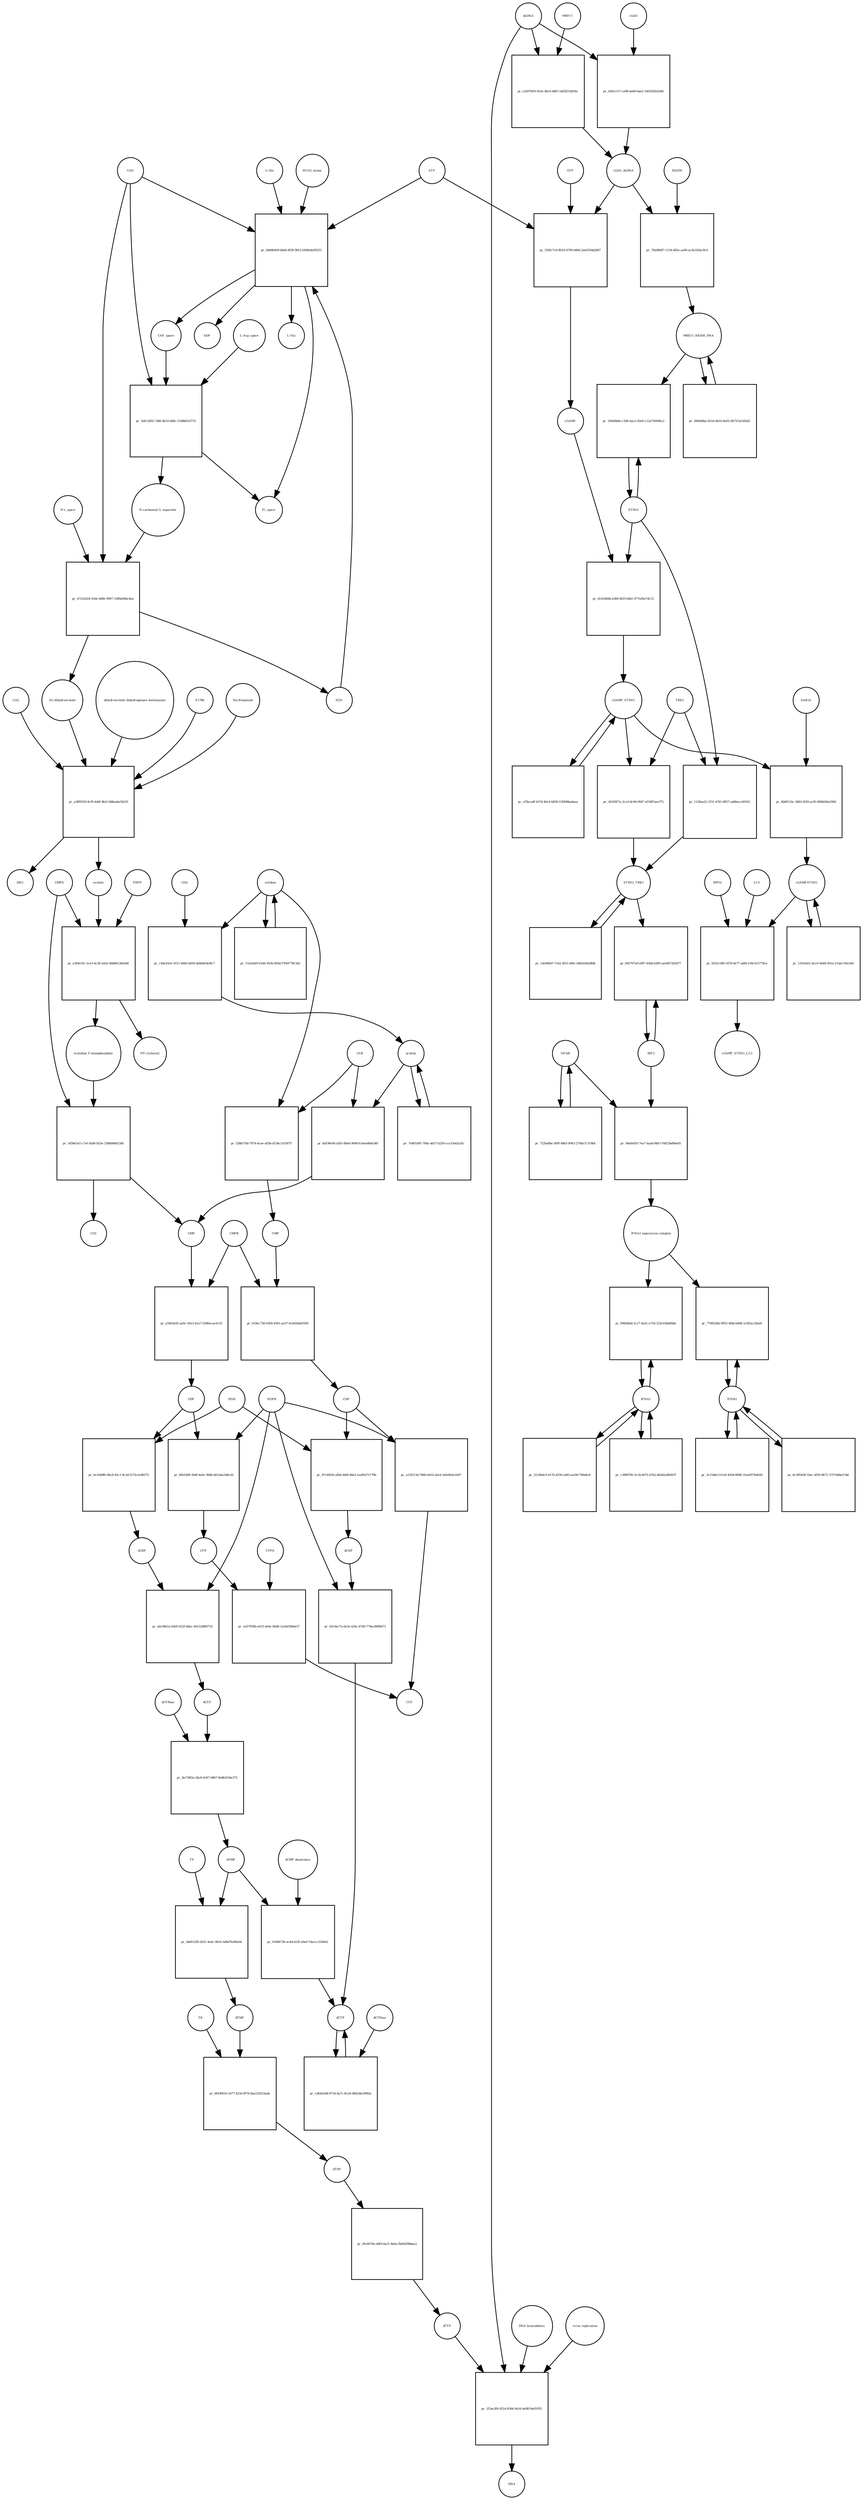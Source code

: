 strict digraph  {
"L-Gln" [annotation="", bipartite=0, cls="simple chemical", fontsize=4, label="L-Gln", shape=circle];
"pr_6b66b409-bb84-4f39-9f63-0398eda99233" [annotation="", bipartite=1, cls=process, fontsize=4, label="pr_6b66b409-bb84-4f39-9f63-0398eda99233", shape=square];
CAP_space [annotation="", bipartite=0, cls="simple chemical", fontsize=4, label=CAP_space, shape=circle];
CAD [annotation="", bipartite=0, cls=macromolecule, fontsize=4, label=CAD, shape=circle];
HCO3_minus [annotation="", bipartite=0, cls="simple chemical", fontsize=4, label=HCO3_minus, shape=circle];
H2O [annotation="", bipartite=0, cls="simple chemical", fontsize=4, label=H2O, shape=circle];
ATP [annotation="", bipartite=0, cls="simple chemical", fontsize=4, label=ATP, shape=circle];
"L-Glu" [annotation="", bipartite=0, cls="simple chemical", fontsize=4, label="L-Glu", shape=circle];
ADP [annotation="", bipartite=0, cls="simple chemical", fontsize=4, label=ADP, shape=circle];
Pi_space [annotation="", bipartite=0, cls="simple chemical", fontsize=4, label=Pi_space, shape=circle];
cytidine [annotation="", bipartite=0, cls="simple chemical", fontsize=4, label=cytidine, shape=circle];
"pr_c44c83c6-1611-4845-b659-deb6403e4fc7" [annotation="", bipartite=1, cls=process, fontsize=4, label="pr_c44c83c6-1611-4845-b659-deb6403e4fc7", shape=square];
uridine [annotation="", bipartite=0, cls="simple chemical", fontsize=4, label=uridine, shape=circle];
CDA [annotation="", bipartite=0, cls=macromolecule, fontsize=4, label=CDA, shape=circle];
"pr_bd19fe04-a563-49eb-9048-fc6eedb0e340" [annotation="", bipartite=1, cls=process, fontsize=4, label="pr_bd19fe04-a563-49eb-9048-fc6eedb0e340", shape=square];
UMP [annotation="", bipartite=0, cls="simple chemical", fontsize=4, label=UMP, shape=circle];
UCK [annotation="", bipartite=0, cls=macromolecule, fontsize=4, label=UCK, shape=circle];
"pr_f28b574d-7074-4cae-a83b-d534c2c03075" [annotation="", bipartite=1, cls=process, fontsize=4, label="pr_f28b574d-7074-4cae-a83b-d534c2c03075", shape=square];
CMP [annotation="", bipartite=0, cls="simple chemical", fontsize=4, label=CMP, shape=circle];
"pr_7e801d95-784a-4d37-b259-cca15e62a2fc" [annotation="", bipartite=1, cls=process, fontsize=4, label="pr_7e801d95-784a-4d37-b259-cca15e62a2fc", shape=square];
"pr_152e6af9-61b6-455b-905d-f7f44778c342" [annotation="", bipartite=1, cls=process, fontsize=4, label="pr_152e6af9-61b6-455b-905d-f7f44778c342", shape=square];
"pr_a5693a92-aa0c-45e3-b1a7-6286ecac0c33" [annotation="", bipartite=1, cls=process, fontsize=4, label="pr_a5693a92-aa0c-45e3-b1a7-6286ecac0c33", shape=square];
UDP [annotation="", bipartite=0, cls="simple chemical", fontsize=4, label=UDP, shape=circle];
CMPK [annotation="", bipartite=0, cls=macromolecule, fontsize=4, label=CMPK, shape=circle];
"pr_619ec738-0309-4591-ae57-0cb928a85930" [annotation="", bipartite=1, cls=process, fontsize=4, label="pr_619ec738-0309-4591-ae57-0cb928a85930", shape=square];
CDP [annotation="", bipartite=0, cls="simple chemical", fontsize=4, label=CDP, shape=circle];
"pr_6fb32bff-5b4f-4edc-964b-461abe248cd3" [annotation="", bipartite=1, cls=process, fontsize=4, label="pr_6fb32bff-5b4f-4edc-964b-461abe248cd3", shape=square];
UTP [annotation="", bipartite=0, cls="simple chemical", fontsize=4, label=UTP, shape=circle];
NDPK [annotation="", bipartite=0, cls=macromolecule, fontsize=4, label=NDPK, shape=circle];
"pr_a12f313d-7666-4435-ab1d-3afe8b2e1b07" [annotation="", bipartite=1, cls=process, fontsize=4, label="pr_a12f313d-7666-4435-ab1d-3afe8b2e1b07", shape=square];
CTP [annotation="", bipartite=0, cls="simple chemical", fontsize=4, label=CTP, shape=circle];
"pr_ea57959b-e015-4e0e-84d8-1a2de50b0e37" [annotation="", bipartite=1, cls=process, fontsize=4, label="pr_ea57959b-e015-4e0e-84d8-1a2de50b0e37", shape=square];
CTPS [annotation="", bipartite=0, cls=macromolecule, fontsize=4, label=CTPS, shape=circle];
"pr_6c1649fb-9bc8-45c1-8c2d-f272cee96375" [annotation="", bipartite=1, cls=process, fontsize=4, label="pr_6c1649fb-9bc8-45c1-8c2d-f272cee96375", shape=square];
dUDP [annotation="", bipartite=0, cls="simple chemical", fontsize=4, label=dUDP, shape=circle];
RNR [annotation="", bipartite=0, cls=macromolecule, fontsize=4, label=RNR, shape=circle];
"pr_abc94b1a-6420-452f-8dec-44133df80732" [annotation="", bipartite=1, cls=process, fontsize=4, label="pr_abc94b1a-6420-452f-8dec-44133df80732", shape=square];
dUTP [annotation="", bipartite=0, cls="simple chemical", fontsize=4, label=dUTP, shape=circle];
dCDP [annotation="", bipartite=0, cls="simple chemical", fontsize=4, label=dCDP, shape=circle];
"pr_d3c0ec7e-6e3e-434c-b740-778ec8068471" [annotation="", bipartite=1, cls=process, fontsize=4, label="pr_d3c0ec7e-6e3e-434c-b740-778ec8068471", shape=square];
dCTP [annotation="", bipartite=0, cls="simple chemical", fontsize=4, label=dCTP, shape=circle];
"pr_97c84f26-afb4-446f-9da3-1eefb371179b" [annotation="", bipartite=1, cls=process, fontsize=4, label="pr_97c84f26-afb4-446f-9da3-1eefb371179b", shape=square];
"pr_8a739f2a-2bc8-4347-b867-8e8b1f16e375" [annotation="", bipartite=1, cls=process, fontsize=4, label="pr_8a739f2a-2bc8-4347-b867-8e8b1f16e375", shape=square];
dUMP [annotation="", bipartite=0, cls="simple chemical", fontsize=4, label=dUMP, shape=circle];
dUTPase [annotation="", bipartite=0, cls=macromolecule, fontsize=4, label=dUTPase, shape=circle];
"pr_cd642e08-8754-4a7c-8ce9-d9d1dbc9082e" [annotation="", bipartite=1, cls=process, fontsize=4, label="pr_cd642e08-8754-4a7c-8ce9-d9d1dbc9082e", shape=square];
dCTPase [annotation="", bipartite=0, cls=macromolecule, fontsize=4, label=dCTPase, shape=circle];
"pr_01894726-ac6d-422f-a9e0-7da1cc339e62" [annotation="", bipartite=1, cls=process, fontsize=4, label="pr_01894726-ac6d-422f-a9e0-7da1cc339e62", shape=square];
"dCMP deaminase" [annotation="", bipartite=0, cls=macromolecule, fontsize=4, label="dCMP deaminase", shape=circle];
"pr_0dd512fb-2b31-4edc-9616-5dbd7b2f8e04" [annotation="", bipartite=1, cls=process, fontsize=4, label="pr_0dd512fb-2b31-4edc-9616-5dbd7b2f8e04", shape=square];
dTMP [annotation="", bipartite=0, cls="simple chemical", fontsize=4, label=dTMP, shape=circle];
TS [annotation="", bipartite=0, cls=macromolecule, fontsize=4, label=TS, shape=circle];
"pr_6f439810-1b77-4250-8f78-8ae229210ada" [annotation="", bipartite=1, cls=process, fontsize=4, label="pr_6f439810-1b77-4250-8f78-8ae229210ada", shape=square];
dTDP [annotation="", bipartite=0, cls="simple chemical", fontsize=4, label=dTDP, shape=circle];
TK [annotation="", bipartite=0, cls=macromolecule, fontsize=4, label=TK, shape=circle];
"pr_f0c6079e-d4f9-4a31-8ebe-fb042f98bee2" [annotation="", bipartite=1, cls=process, fontsize=4, label="pr_f0c6079e-d4f9-4a31-8ebe-fb042f98bee2", shape=square];
dTTP [annotation="", bipartite=0, cls="simple chemical", fontsize=4, label=dTTP, shape=circle];
dsDNA [annotation="", bipartite=0, cls="simple chemical", fontsize=4, label=dsDNA, shape=circle];
"pr_03fa1157-ce98-4a00-bae5-34932fd32446" [annotation="", bipartite=1, cls=process, fontsize=4, label="pr_03fa1157-ce98-4a00-bae5-34932fd32446", shape=square];
cGAS [annotation="", bipartite=0, cls=macromolecule, fontsize=4, label=cGAS, shape=circle];
cGAS_dsDNA [annotation="", bipartite=0, cls=complex, fontsize=4, label=cGAS_dsDNA, shape=circle];
"pr_556fc7c9-8010-4709-b48d-2ee6354ab967" [annotation="", bipartite=1, cls=process, fontsize=4, label="pr_556fc7c9-8010-4709-b48d-2ee6354ab967", shape=square];
GTP [annotation="", bipartite=0, cls="simple chemical", fontsize=4, label=GTP, shape=circle];
cGAMP [annotation="", bipartite=0, cls="simple chemical", fontsize=4, label=cGAMP, shape=circle];
"pr_d14340dd-a584-4f25-b4b1-677ed5a7dc12" [annotation="", bipartite=1, cls=process, fontsize=4, label="pr_d14340dd-a584-4f25-b4b1-677ed5a7dc12", shape=square];
STING [annotation="", bipartite=0, cls="macromolecule multimer", fontsize=4, label=STING, shape=circle];
cGAMP_STING [annotation="", bipartite=0, cls=complex, fontsize=4, label=cGAMP_STING, shape=circle];
TBK1 [annotation="", bipartite=0, cls=macromolecule, fontsize=4, label=TBK1, shape=circle];
"pr_3610957a-2ccd-4c94-9947-af1987aecf75" [annotation="", bipartite=1, cls=process, fontsize=4, label="pr_3610957a-2ccd-4c94-9947-af1987aecf75", shape=square];
STING_TBK1 [annotation="", bipartite=0, cls=complex, fontsize=4, label=STING_TBK1, shape=circle];
"pr_cf5bcadf-b37d-4bc4-b858-15f409badaea" [annotation="", bipartite=1, cls=process, fontsize=4, label="pr_cf5bcadf-b37d-4bc4-b858-15f409badaea", shape=square];
"pr_14e06b97-7c62-4f15-940c-b9fa026a9fdb" [annotation="", bipartite=1, cls=process, fontsize=4, label="pr_14e06b97-7c62-4f15-940c-b9fa026a9fdb", shape=square];
"NF-kB" [annotation="", bipartite=0, cls=complex, fontsize=4, label="NF-kB", shape=circle];
"pr_7220a8bc-8f0f-4865-8943-2748a7c319b4" [annotation="", bipartite=1, cls=process, fontsize=4, label="pr_7220a8bc-8f0f-4865-8943-2748a7c319b4", shape=square];
IFNA1 [annotation="", bipartite=0, cls="nucleic acid feature", fontsize=4, label=IFNA1, shape=circle];
"pr_c38f8785-3c18-4072-b7b2-4b2eb20b5b7f" [annotation="", bipartite=1, cls=process, fontsize=4, label="pr_c38f8785-3c18-4072-b7b2-4b2eb20b5b7f", shape=square];
IFNB1 [annotation="", bipartite=0, cls="nucleic acid feature", fontsize=4, label=IFNB1, shape=circle];
"pr_8c385458-55ec-4f59-8b71-3757d48e27dd" [annotation="", bipartite=1, cls=process, fontsize=4, label="pr_8c385458-55ec-4f59-8b71-3757d48e27dd", shape=square];
"pr_31336dc0-417b-4256-a945-aa59c790a8c8" [annotation="", bipartite=1, cls=process, fontsize=4, label="pr_31336dc0-417b-4256-a945-aa59c790a8c8", shape=square];
"pr_3c1546c5-fce0-4504-8006-31ae937b4026" [annotation="", bipartite=1, cls=process, fontsize=4, label="pr_3c1546c5-fce0-4504-8006-31ae937b4026", shape=square];
"pr_779d526b-9955-4f8d-b498-1c6f2ec20ed5" [annotation="", bipartite=1, cls=process, fontsize=4, label="pr_779d526b-9955-4f8d-b498-1c6f2ec20ed5", shape=square];
"IFNA1 expression complex" [annotation="", bipartite=0, cls=complex, fontsize=4, label="IFNA1 expression complex", shape=circle];
"cGAMP-STING" [annotation="", bipartite=0, cls=complex, fontsize=4, label="cGAMP-STING", shape=circle];
"pr_1255e621-dcc6-4444-951a-27abc7efe1b0" [annotation="", bipartite=1, cls=process, fontsize=4, label="pr_1255e621-dcc6-4444-951a-27abc7efe1b0", shape=square];
"pr_e3207b93-053e-48c0-b887-ebf3f214818c" [annotation="", bipartite=1, cls=process, fontsize=4, label="pr_e3207b93-053e-48c0-b887-ebf3f214818c", shape=square];
MRE11 [annotation="", bipartite=0, cls="macromolecule multimer", fontsize=4, label=MRE11, shape=circle];
RAD50 [annotation="", bipartite=0, cls="macromolecule multimer", fontsize=4, label=RAD50, shape=circle];
"pr_78a08687-1134-485e-aa90-ac9e320ac8c4" [annotation="", bipartite=1, cls=process, fontsize=4, label="pr_78a08687-1134-485e-aa90-ac9e320ac8c4", shape=square];
MRE11_RAD50_DNA [annotation="", bipartite=0, cls=complex, fontsize=4, label=MRE11_RAD50_DNA, shape=circle];
IRF3 [annotation="", bipartite=0, cls="macromolecule multimer", fontsize=4, label=IRF3, shape=circle];
"pr_605707a9-e0f7-456d-b385-aea9b7202077" [annotation="", bipartite=1, cls=process, fontsize=4, label="pr_605707a9-e0f7-456d-b385-aea9b7202077", shape=square];
"pr_6b8911bc-3b83-4f28-acf6-496bfd4e299d" [annotation="", bipartite=1, cls=process, fontsize=4, label="pr_6b8911bc-3b83-4f28-acf6-496bfd4e299d", shape=square];
SAR1A [annotation="", bipartite=0, cls=macromolecule, fontsize=4, label=SAR1A, shape=circle];
"pr_50321580-547b-4e77-ab6f-e39c415779ce" [annotation="", bipartite=1, cls=process, fontsize=4, label="pr_50321580-547b-4e77-ab6f-e39c415779ce", shape=square];
LC3 [annotation="", bipartite=0, cls=macromolecule, fontsize=4, label=LC3, shape=circle];
cGAMP_STING_LC3 [annotation="", bipartite=0, cls=complex, fontsize=4, label=cGAMP_STING_LC3, shape=circle];
WIPI2 [annotation="", bipartite=0, cls=macromolecule, fontsize=4, label=WIPI2, shape=circle];
"pr_294d9b8e-c296-4ace-92e8-c12e756046c2" [annotation="", bipartite=1, cls=process, fontsize=4, label="pr_294d9b8e-c296-4ace-92e8-c12e756046c2", shape=square];
"pr_1128ae22-1f31-4741-8857-ad4becc60555" [annotation="", bipartite=1, cls=process, fontsize=4, label="pr_1128ae22-1f31-4741-8857-ad4becc60555", shape=square];
"pr_680d4fba-851b-4b16-8e05-0b7552e582d2" [annotation="", bipartite=1, cls=process, fontsize=4, label="pr_680d4fba-851b-4b16-8e05-0b7552e582d2", shape=square];
"pr_5d412855-7d8f-4b33-b89c-5188b03cf71f" [annotation="", bipartite=1, cls=process, fontsize=4, label="pr_5d412855-7d8f-4b33-b89c-5188b03cf71f", shape=square];
"N-carbamoyl-L-aspartate" [annotation="", bipartite=0, cls="simple chemical", fontsize=4, label="N-carbamoyl-L-aspartate", shape=circle];
"L-Asp_space" [annotation="", bipartite=0, cls="simple chemical", fontsize=4, label="L-Asp_space", shape=circle];
"pr_472cb224-41de-4d8e-9007-5380a66bcdea" [annotation="", bipartite=1, cls=process, fontsize=4, label="pr_472cb224-41de-4d8e-9007-5380a66bcdea", shape=square];
"(S)-dihydroorotate" [annotation="", bipartite=0, cls="simple chemical", fontsize=4, label="(S)-dihydroorotate", shape=circle];
"H+_space" [annotation="", bipartite=0, cls="simple chemical", fontsize=4, label="H+_space", shape=circle];
"pr_a36f0320-8cf9-44df-8fe5-b88aabe5b535" [annotation="", bipartite=1, cls=process, fontsize=4, label="pr_a36f0320-8cf9-44df-8fe5-b88aabe5b535", shape=square];
orotate [annotation="", bipartite=0, cls="simple chemical", fontsize=4, label=orotate, shape=circle];
"dihydroorotate dehydrogenase holoenzyme" [annotation="", bipartite=0, cls="simple chemical", fontsize=4, label="dihydroorotate dehydrogenase holoenzyme", shape=circle];
P1788 [annotation="", bipartite=0, cls="simple chemical", fontsize=4, label=P1788, shape=circle];
Teriflunomide [annotation="", bipartite=0, cls="simple chemical", fontsize=4, label=Teriflunomide, shape=circle];
CoQ [annotation="", bipartite=0, cls="simple chemical", fontsize=4, label=CoQ, shape=circle];
QH2 [annotation="", bipartite=0, cls="simple chemical", fontsize=4, label=QH2, shape=circle];
"pr_e3f4e10c-2ce3-4c26-a42e-0bb96128a040" [annotation="", bipartite=1, cls=process, fontsize=4, label="pr_e3f4e10c-2ce3-4c26-a42e-0bb96128a040", shape=square];
"orotidine 5'-monophosphate" [annotation="", bipartite=0, cls="simple chemical", fontsize=4, label="orotidine 5'-monophosphate", shape=circle];
UMPS [annotation="", bipartite=0, cls="macromolecule multimer", fontsize=4, label=UMPS, shape=circle];
PRPP [annotation="", bipartite=0, cls="simple chemical", fontsize=4, label=PRPP, shape=circle];
"PPi [cytosol]" [annotation="", bipartite=0, cls="simple chemical", fontsize=4, label="PPi [cytosol]", shape=circle];
"pr_5458e5e5-c7ef-45d6-b53e-3388b89d1240" [annotation="", bipartite=1, cls=process, fontsize=4, label="pr_5458e5e5-c7ef-45d6-b53e-3388b89d1240", shape=square];
CO2 [annotation="", bipartite=0, cls="simple chemical", fontsize=4, label=CO2, shape=circle];
"pr_1f2ae3f4-021d-456d-9a54-4e0819e01055" [annotation="", bipartite=1, cls=process, fontsize=4, label="pr_1f2ae3f4-021d-456d-9a54-4e0819e01055", shape=square];
DNA [annotation="", bipartite=0, cls="nucleic acid feature", fontsize=4, label=DNA, shape=circle];
"DNA biosynthesis" [annotation="urn_miriam_obo.go_GO%3A0071897", bipartite=0, cls=phenotype, fontsize=4, label="DNA biosynthesis", shape=circle];
"virus replication" [annotation="", bipartite=0, cls=phenotype, fontsize=4, label="virus replication", shape=circle];
"pr_f96f4b6d-2c27-4a31-a750-523c93bd06bb" [annotation="", bipartite=1, cls=process, fontsize=4, label="pr_f96f4b6d-2c27-4a31-a750-523c93bd06bb", shape=square];
"pr_94a6ef03-7ea7-4aa8-88a7-f4823bd96e65" [annotation="", bipartite=1, cls=process, fontsize=4, label="pr_94a6ef03-7ea7-4aa8-88a7-f4823bd96e65", shape=square];
"L-Gln" -> "pr_6b66b409-bb84-4f39-9f63-0398eda99233"  [annotation="", interaction_type=consumption];
"pr_6b66b409-bb84-4f39-9f63-0398eda99233" -> CAP_space  [annotation="", interaction_type=production];
"pr_6b66b409-bb84-4f39-9f63-0398eda99233" -> "L-Glu"  [annotation="", interaction_type=production];
"pr_6b66b409-bb84-4f39-9f63-0398eda99233" -> ADP  [annotation="", interaction_type=production];
"pr_6b66b409-bb84-4f39-9f63-0398eda99233" -> Pi_space  [annotation="", interaction_type=production];
CAP_space -> "pr_5d412855-7d8f-4b33-b89c-5188b03cf71f"  [annotation="", interaction_type=consumption];
CAD -> "pr_6b66b409-bb84-4f39-9f63-0398eda99233"  [annotation=urn_miriam_reactome_REACT_1698, interaction_type=catalysis];
CAD -> "pr_5d412855-7d8f-4b33-b89c-5188b03cf71f"  [annotation=urn_miriam_reactome_REACT_1698, interaction_type=catalysis];
CAD -> "pr_472cb224-41de-4d8e-9007-5380a66bcdea"  [annotation=urn_miriam_reactome_REACT_1698, interaction_type=catalysis];
HCO3_minus -> "pr_6b66b409-bb84-4f39-9f63-0398eda99233"  [annotation="", interaction_type=consumption];
H2O -> "pr_6b66b409-bb84-4f39-9f63-0398eda99233"  [annotation="", interaction_type=consumption];
ATP -> "pr_6b66b409-bb84-4f39-9f63-0398eda99233"  [annotation="", interaction_type=consumption];
ATP -> "pr_556fc7c9-8010-4709-b48d-2ee6354ab967"  [annotation="", interaction_type=consumption];
cytidine -> "pr_c44c83c6-1611-4845-b659-deb6403e4fc7"  [annotation="", interaction_type=consumption];
cytidine -> "pr_f28b574d-7074-4cae-a83b-d534c2c03075"  [annotation="", interaction_type=consumption];
cytidine -> "pr_152e6af9-61b6-455b-905d-f7f44778c342"  [annotation="", interaction_type=consumption];
"pr_c44c83c6-1611-4845-b659-deb6403e4fc7" -> uridine  [annotation="", interaction_type=production];
uridine -> "pr_bd19fe04-a563-49eb-9048-fc6eedb0e340"  [annotation="", interaction_type=consumption];
uridine -> "pr_7e801d95-784a-4d37-b259-cca15e62a2fc"  [annotation="", interaction_type=consumption];
CDA -> "pr_c44c83c6-1611-4845-b659-deb6403e4fc7"  [annotation="", interaction_type=catalysis];
"pr_bd19fe04-a563-49eb-9048-fc6eedb0e340" -> UMP  [annotation="", interaction_type=production];
UMP -> "pr_a5693a92-aa0c-45e3-b1a7-6286ecac0c33"  [annotation="", interaction_type=consumption];
UCK -> "pr_bd19fe04-a563-49eb-9048-fc6eedb0e340"  [annotation="", interaction_type=catalysis];
UCK -> "pr_f28b574d-7074-4cae-a83b-d534c2c03075"  [annotation="", interaction_type=catalysis];
"pr_f28b574d-7074-4cae-a83b-d534c2c03075" -> CMP  [annotation="", interaction_type=production];
CMP -> "pr_619ec738-0309-4591-ae57-0cb928a85930"  [annotation="", interaction_type=consumption];
"pr_7e801d95-784a-4d37-b259-cca15e62a2fc" -> uridine  [annotation="", interaction_type=production];
"pr_152e6af9-61b6-455b-905d-f7f44778c342" -> cytidine  [annotation="", interaction_type=production];
"pr_a5693a92-aa0c-45e3-b1a7-6286ecac0c33" -> UDP  [annotation="", interaction_type=production];
UDP -> "pr_6fb32bff-5b4f-4edc-964b-461abe248cd3"  [annotation="", interaction_type=consumption];
UDP -> "pr_6c1649fb-9bc8-45c1-8c2d-f272cee96375"  [annotation="", interaction_type=consumption];
CMPK -> "pr_a5693a92-aa0c-45e3-b1a7-6286ecac0c33"  [annotation="", interaction_type=catalysis];
CMPK -> "pr_619ec738-0309-4591-ae57-0cb928a85930"  [annotation="", interaction_type=catalysis];
"pr_619ec738-0309-4591-ae57-0cb928a85930" -> CDP  [annotation="", interaction_type=production];
CDP -> "pr_a12f313d-7666-4435-ab1d-3afe8b2e1b07"  [annotation="", interaction_type=consumption];
CDP -> "pr_97c84f26-afb4-446f-9da3-1eefb371179b"  [annotation="", interaction_type=consumption];
"pr_6fb32bff-5b4f-4edc-964b-461abe248cd3" -> UTP  [annotation="", interaction_type=production];
UTP -> "pr_ea57959b-e015-4e0e-84d8-1a2de50b0e37"  [annotation="", interaction_type=consumption];
NDPK -> "pr_6fb32bff-5b4f-4edc-964b-461abe248cd3"  [annotation="", interaction_type=catalysis];
NDPK -> "pr_a12f313d-7666-4435-ab1d-3afe8b2e1b07"  [annotation="", interaction_type=catalysis];
NDPK -> "pr_abc94b1a-6420-452f-8dec-44133df80732"  [annotation="", interaction_type=catalysis];
NDPK -> "pr_d3c0ec7e-6e3e-434c-b740-778ec8068471"  [annotation="", interaction_type=catalysis];
"pr_a12f313d-7666-4435-ab1d-3afe8b2e1b07" -> CTP  [annotation="", interaction_type=production];
"pr_ea57959b-e015-4e0e-84d8-1a2de50b0e37" -> CTP  [annotation="", interaction_type=production];
CTPS -> "pr_ea57959b-e015-4e0e-84d8-1a2de50b0e37"  [annotation="", interaction_type=catalysis];
"pr_6c1649fb-9bc8-45c1-8c2d-f272cee96375" -> dUDP  [annotation="", interaction_type=production];
dUDP -> "pr_abc94b1a-6420-452f-8dec-44133df80732"  [annotation="", interaction_type=consumption];
RNR -> "pr_6c1649fb-9bc8-45c1-8c2d-f272cee96375"  [annotation="", interaction_type=catalysis];
RNR -> "pr_97c84f26-afb4-446f-9da3-1eefb371179b"  [annotation="", interaction_type=catalysis];
"pr_abc94b1a-6420-452f-8dec-44133df80732" -> dUTP  [annotation="", interaction_type=production];
dUTP -> "pr_8a739f2a-2bc8-4347-b867-8e8b1f16e375"  [annotation="", interaction_type=consumption];
dCDP -> "pr_d3c0ec7e-6e3e-434c-b740-778ec8068471"  [annotation="", interaction_type=consumption];
"pr_d3c0ec7e-6e3e-434c-b740-778ec8068471" -> dCTP  [annotation="", interaction_type=production];
dCTP -> "pr_cd642e08-8754-4a7c-8ce9-d9d1dbc9082e"  [annotation="", interaction_type=consumption];
"pr_97c84f26-afb4-446f-9da3-1eefb371179b" -> dCDP  [annotation="", interaction_type=production];
"pr_8a739f2a-2bc8-4347-b867-8e8b1f16e375" -> dUMP  [annotation="", interaction_type=production];
dUMP -> "pr_01894726-ac6d-422f-a9e0-7da1cc339e62"  [annotation="", interaction_type=consumption];
dUMP -> "pr_0dd512fb-2b31-4edc-9616-5dbd7b2f8e04"  [annotation="", interaction_type=consumption];
dUTPase -> "pr_8a739f2a-2bc8-4347-b867-8e8b1f16e375"  [annotation="", interaction_type=catalysis];
"pr_cd642e08-8754-4a7c-8ce9-d9d1dbc9082e" -> dCTP  [annotation="", interaction_type=production];
dCTPase -> "pr_cd642e08-8754-4a7c-8ce9-d9d1dbc9082e"  [annotation="", interaction_type=catalysis];
"pr_01894726-ac6d-422f-a9e0-7da1cc339e62" -> dCTP  [annotation="", interaction_type=production];
"dCMP deaminase" -> "pr_01894726-ac6d-422f-a9e0-7da1cc339e62"  [annotation="", interaction_type=catalysis];
"pr_0dd512fb-2b31-4edc-9616-5dbd7b2f8e04" -> dTMP  [annotation="", interaction_type=production];
dTMP -> "pr_6f439810-1b77-4250-8f78-8ae229210ada"  [annotation="", interaction_type=consumption];
TS -> "pr_0dd512fb-2b31-4edc-9616-5dbd7b2f8e04"  [annotation="", interaction_type=catalysis];
"pr_6f439810-1b77-4250-8f78-8ae229210ada" -> dTDP  [annotation="", interaction_type=production];
dTDP -> "pr_f0c6079e-d4f9-4a31-8ebe-fb042f98bee2"  [annotation="", interaction_type=consumption];
TK -> "pr_6f439810-1b77-4250-8f78-8ae229210ada"  [annotation="", interaction_type=catalysis];
"pr_f0c6079e-d4f9-4a31-8ebe-fb042f98bee2" -> dTTP  [annotation="", interaction_type=production];
dTTP -> "pr_1f2ae3f4-021d-456d-9a54-4e0819e01055"  [annotation="", interaction_type=consumption];
dsDNA -> "pr_03fa1157-ce98-4a00-bae5-34932fd32446"  [annotation="", interaction_type=consumption];
dsDNA -> "pr_e3207b93-053e-48c0-b887-ebf3f214818c"  [annotation="", interaction_type=consumption];
dsDNA -> "pr_1f2ae3f4-021d-456d-9a54-4e0819e01055"  [annotation="", interaction_type=consumption];
"pr_03fa1157-ce98-4a00-bae5-34932fd32446" -> cGAS_dsDNA  [annotation="", interaction_type=production];
cGAS -> "pr_03fa1157-ce98-4a00-bae5-34932fd32446"  [annotation="", interaction_type=consumption];
cGAS_dsDNA -> "pr_556fc7c9-8010-4709-b48d-2ee6354ab967"  [annotation="", interaction_type=catalysis];
cGAS_dsDNA -> "pr_78a08687-1134-485e-aa90-ac9e320ac8c4"  [annotation="", interaction_type=consumption];
"pr_556fc7c9-8010-4709-b48d-2ee6354ab967" -> cGAMP  [annotation="", interaction_type=production];
GTP -> "pr_556fc7c9-8010-4709-b48d-2ee6354ab967"  [annotation="", interaction_type=consumption];
cGAMP -> "pr_d14340dd-a584-4f25-b4b1-677ed5a7dc12"  [annotation="", interaction_type=consumption];
"pr_d14340dd-a584-4f25-b4b1-677ed5a7dc12" -> cGAMP_STING  [annotation="", interaction_type=production];
STING -> "pr_d14340dd-a584-4f25-b4b1-677ed5a7dc12"  [annotation="", interaction_type=consumption];
STING -> "pr_294d9b8e-c296-4ace-92e8-c12e756046c2"  [annotation="", interaction_type=consumption];
STING -> "pr_1128ae22-1f31-4741-8857-ad4becc60555"  [annotation="", interaction_type=consumption];
cGAMP_STING -> "pr_3610957a-2ccd-4c94-9947-af1987aecf75"  [annotation="", interaction_type=consumption];
cGAMP_STING -> "pr_cf5bcadf-b37d-4bc4-b858-15f409badaea"  [annotation="", interaction_type=consumption];
cGAMP_STING -> "pr_6b8911bc-3b83-4f28-acf6-496bfd4e299d"  [annotation="", interaction_type=consumption];
TBK1 -> "pr_3610957a-2ccd-4c94-9947-af1987aecf75"  [annotation="", interaction_type=consumption];
TBK1 -> "pr_1128ae22-1f31-4741-8857-ad4becc60555"  [annotation="", interaction_type=consumption];
"pr_3610957a-2ccd-4c94-9947-af1987aecf75" -> STING_TBK1  [annotation="", interaction_type=production];
STING_TBK1 -> "pr_14e06b97-7c62-4f15-940c-b9fa026a9fdb"  [annotation="", interaction_type=consumption];
STING_TBK1 -> "pr_605707a9-e0f7-456d-b385-aea9b7202077"  [annotation="", interaction_type=catalysis];
"pr_cf5bcadf-b37d-4bc4-b858-15f409badaea" -> cGAMP_STING  [annotation="", interaction_type=production];
"pr_14e06b97-7c62-4f15-940c-b9fa026a9fdb" -> STING_TBK1  [annotation="", interaction_type=production];
"NF-kB" -> "pr_7220a8bc-8f0f-4865-8943-2748a7c319b4"  [annotation="", interaction_type=consumption];
"NF-kB" -> "pr_94a6ef03-7ea7-4aa8-88a7-f4823bd96e65"  [annotation="", interaction_type=consumption];
"pr_7220a8bc-8f0f-4865-8943-2748a7c319b4" -> "NF-kB"  [annotation="", interaction_type=production];
IFNA1 -> "pr_c38f8785-3c18-4072-b7b2-4b2eb20b5b7f"  [annotation="", interaction_type=consumption];
IFNA1 -> "pr_31336dc0-417b-4256-a945-aa59c790a8c8"  [annotation="", interaction_type=consumption];
IFNA1 -> "pr_f96f4b6d-2c27-4a31-a750-523c93bd06bb"  [annotation="", interaction_type=consumption];
"pr_c38f8785-3c18-4072-b7b2-4b2eb20b5b7f" -> IFNA1  [annotation="", interaction_type=production];
IFNB1 -> "pr_8c385458-55ec-4f59-8b71-3757d48e27dd"  [annotation="", interaction_type=consumption];
IFNB1 -> "pr_3c1546c5-fce0-4504-8006-31ae937b4026"  [annotation="", interaction_type=consumption];
IFNB1 -> "pr_779d526b-9955-4f8d-b498-1c6f2ec20ed5"  [annotation="", interaction_type=consumption];
"pr_8c385458-55ec-4f59-8b71-3757d48e27dd" -> IFNB1  [annotation="", interaction_type=production];
"pr_31336dc0-417b-4256-a945-aa59c790a8c8" -> IFNA1  [annotation="", interaction_type=production];
"pr_3c1546c5-fce0-4504-8006-31ae937b4026" -> IFNB1  [annotation="", interaction_type=production];
"pr_779d526b-9955-4f8d-b498-1c6f2ec20ed5" -> IFNB1  [annotation="", interaction_type=production];
"IFNA1 expression complex" -> "pr_779d526b-9955-4f8d-b498-1c6f2ec20ed5"  [annotation="", interaction_type=stimulation];
"IFNA1 expression complex" -> "pr_f96f4b6d-2c27-4a31-a750-523c93bd06bb"  [annotation="", interaction_type=stimulation];
"cGAMP-STING" -> "pr_1255e621-dcc6-4444-951a-27abc7efe1b0"  [annotation="", interaction_type=consumption];
"cGAMP-STING" -> "pr_50321580-547b-4e77-ab6f-e39c415779ce"  [annotation="", interaction_type=consumption];
"pr_1255e621-dcc6-4444-951a-27abc7efe1b0" -> "cGAMP-STING"  [annotation="", interaction_type=production];
"pr_e3207b93-053e-48c0-b887-ebf3f214818c" -> cGAS_dsDNA  [annotation="", interaction_type=production];
MRE11 -> "pr_e3207b93-053e-48c0-b887-ebf3f214818c"  [annotation="", interaction_type=consumption];
RAD50 -> "pr_78a08687-1134-485e-aa90-ac9e320ac8c4"  [annotation="", interaction_type=consumption];
"pr_78a08687-1134-485e-aa90-ac9e320ac8c4" -> MRE11_RAD50_DNA  [annotation="", interaction_type=production];
MRE11_RAD50_DNA -> "pr_294d9b8e-c296-4ace-92e8-c12e756046c2"  [annotation="", interaction_type=catalysis];
MRE11_RAD50_DNA -> "pr_680d4fba-851b-4b16-8e05-0b7552e582d2"  [annotation="", interaction_type=consumption];
IRF3 -> "pr_605707a9-e0f7-456d-b385-aea9b7202077"  [annotation="", interaction_type=consumption];
IRF3 -> "pr_94a6ef03-7ea7-4aa8-88a7-f4823bd96e65"  [annotation="", interaction_type=consumption];
"pr_605707a9-e0f7-456d-b385-aea9b7202077" -> IRF3  [annotation="", interaction_type=production];
"pr_6b8911bc-3b83-4f28-acf6-496bfd4e299d" -> "cGAMP-STING"  [annotation="", interaction_type=production];
SAR1A -> "pr_6b8911bc-3b83-4f28-acf6-496bfd4e299d"  [annotation="", interaction_type=catalysis];
"pr_50321580-547b-4e77-ab6f-e39c415779ce" -> cGAMP_STING_LC3  [annotation="", interaction_type=production];
LC3 -> "pr_50321580-547b-4e77-ab6f-e39c415779ce"  [annotation="", interaction_type=consumption];
WIPI2 -> "pr_50321580-547b-4e77-ab6f-e39c415779ce"  [annotation="", interaction_type=catalysis];
"pr_294d9b8e-c296-4ace-92e8-c12e756046c2" -> STING  [annotation="", interaction_type=production];
"pr_1128ae22-1f31-4741-8857-ad4becc60555" -> STING_TBK1  [annotation="", interaction_type=production];
"pr_680d4fba-851b-4b16-8e05-0b7552e582d2" -> MRE11_RAD50_DNA  [annotation="", interaction_type=production];
"pr_5d412855-7d8f-4b33-b89c-5188b03cf71f" -> "N-carbamoyl-L-aspartate"  [annotation="", interaction_type=production];
"pr_5d412855-7d8f-4b33-b89c-5188b03cf71f" -> Pi_space  [annotation="", interaction_type=production];
"N-carbamoyl-L-aspartate" -> "pr_472cb224-41de-4d8e-9007-5380a66bcdea"  [annotation="", interaction_type=consumption];
"L-Asp_space" -> "pr_5d412855-7d8f-4b33-b89c-5188b03cf71f"  [annotation="", interaction_type=consumption];
"pr_472cb224-41de-4d8e-9007-5380a66bcdea" -> "(S)-dihydroorotate"  [annotation="", interaction_type=production];
"pr_472cb224-41de-4d8e-9007-5380a66bcdea" -> H2O  [annotation="", interaction_type=production];
"(S)-dihydroorotate" -> "pr_a36f0320-8cf9-44df-8fe5-b88aabe5b535"  [annotation="", interaction_type=consumption];
"H+_space" -> "pr_472cb224-41de-4d8e-9007-5380a66bcdea"  [annotation="", interaction_type=consumption];
"pr_a36f0320-8cf9-44df-8fe5-b88aabe5b535" -> orotate  [annotation="", interaction_type=production];
"pr_a36f0320-8cf9-44df-8fe5-b88aabe5b535" -> QH2  [annotation="", interaction_type=production];
orotate -> "pr_e3f4e10c-2ce3-4c26-a42e-0bb96128a040"  [annotation="", interaction_type=consumption];
"dihydroorotate dehydrogenase holoenzyme" -> "pr_a36f0320-8cf9-44df-8fe5-b88aabe5b535"  [annotation=urn_miriam_reactome_REACT_1698, interaction_type=catalysis];
P1788 -> "pr_a36f0320-8cf9-44df-8fe5-b88aabe5b535"  [annotation=urn_miriam_reactome_REACT_1698, interaction_type=inhibition];
Teriflunomide -> "pr_a36f0320-8cf9-44df-8fe5-b88aabe5b535"  [annotation=urn_miriam_reactome_REACT_1698, interaction_type=inhibition];
CoQ -> "pr_a36f0320-8cf9-44df-8fe5-b88aabe5b535"  [annotation="", interaction_type=consumption];
"pr_e3f4e10c-2ce3-4c26-a42e-0bb96128a040" -> "orotidine 5'-monophosphate"  [annotation="", interaction_type=production];
"pr_e3f4e10c-2ce3-4c26-a42e-0bb96128a040" -> "PPi [cytosol]"  [annotation="", interaction_type=production];
"orotidine 5'-monophosphate" -> "pr_5458e5e5-c7ef-45d6-b53e-3388b89d1240"  [annotation="", interaction_type=consumption];
UMPS -> "pr_e3f4e10c-2ce3-4c26-a42e-0bb96128a040"  [annotation=urn_miriam_reactome_REACT_1698, interaction_type=catalysis];
UMPS -> "pr_5458e5e5-c7ef-45d6-b53e-3388b89d1240"  [annotation=urn_miriam_reactome_REACT_1698, interaction_type=catalysis];
PRPP -> "pr_e3f4e10c-2ce3-4c26-a42e-0bb96128a040"  [annotation="", interaction_type=consumption];
"pr_5458e5e5-c7ef-45d6-b53e-3388b89d1240" -> UMP  [annotation="", interaction_type=production];
"pr_5458e5e5-c7ef-45d6-b53e-3388b89d1240" -> CO2  [annotation="", interaction_type=production];
"pr_1f2ae3f4-021d-456d-9a54-4e0819e01055" -> DNA  [annotation="", interaction_type=production];
"DNA biosynthesis" -> "pr_1f2ae3f4-021d-456d-9a54-4e0819e01055"  [annotation="", interaction_type=catalysis];
"virus replication" -> "pr_1f2ae3f4-021d-456d-9a54-4e0819e01055"  [annotation="", interaction_type=inhibition];
"pr_f96f4b6d-2c27-4a31-a750-523c93bd06bb" -> IFNA1  [annotation="", interaction_type=production];
"pr_94a6ef03-7ea7-4aa8-88a7-f4823bd96e65" -> "IFNA1 expression complex"  [annotation="", interaction_type=production];
}
